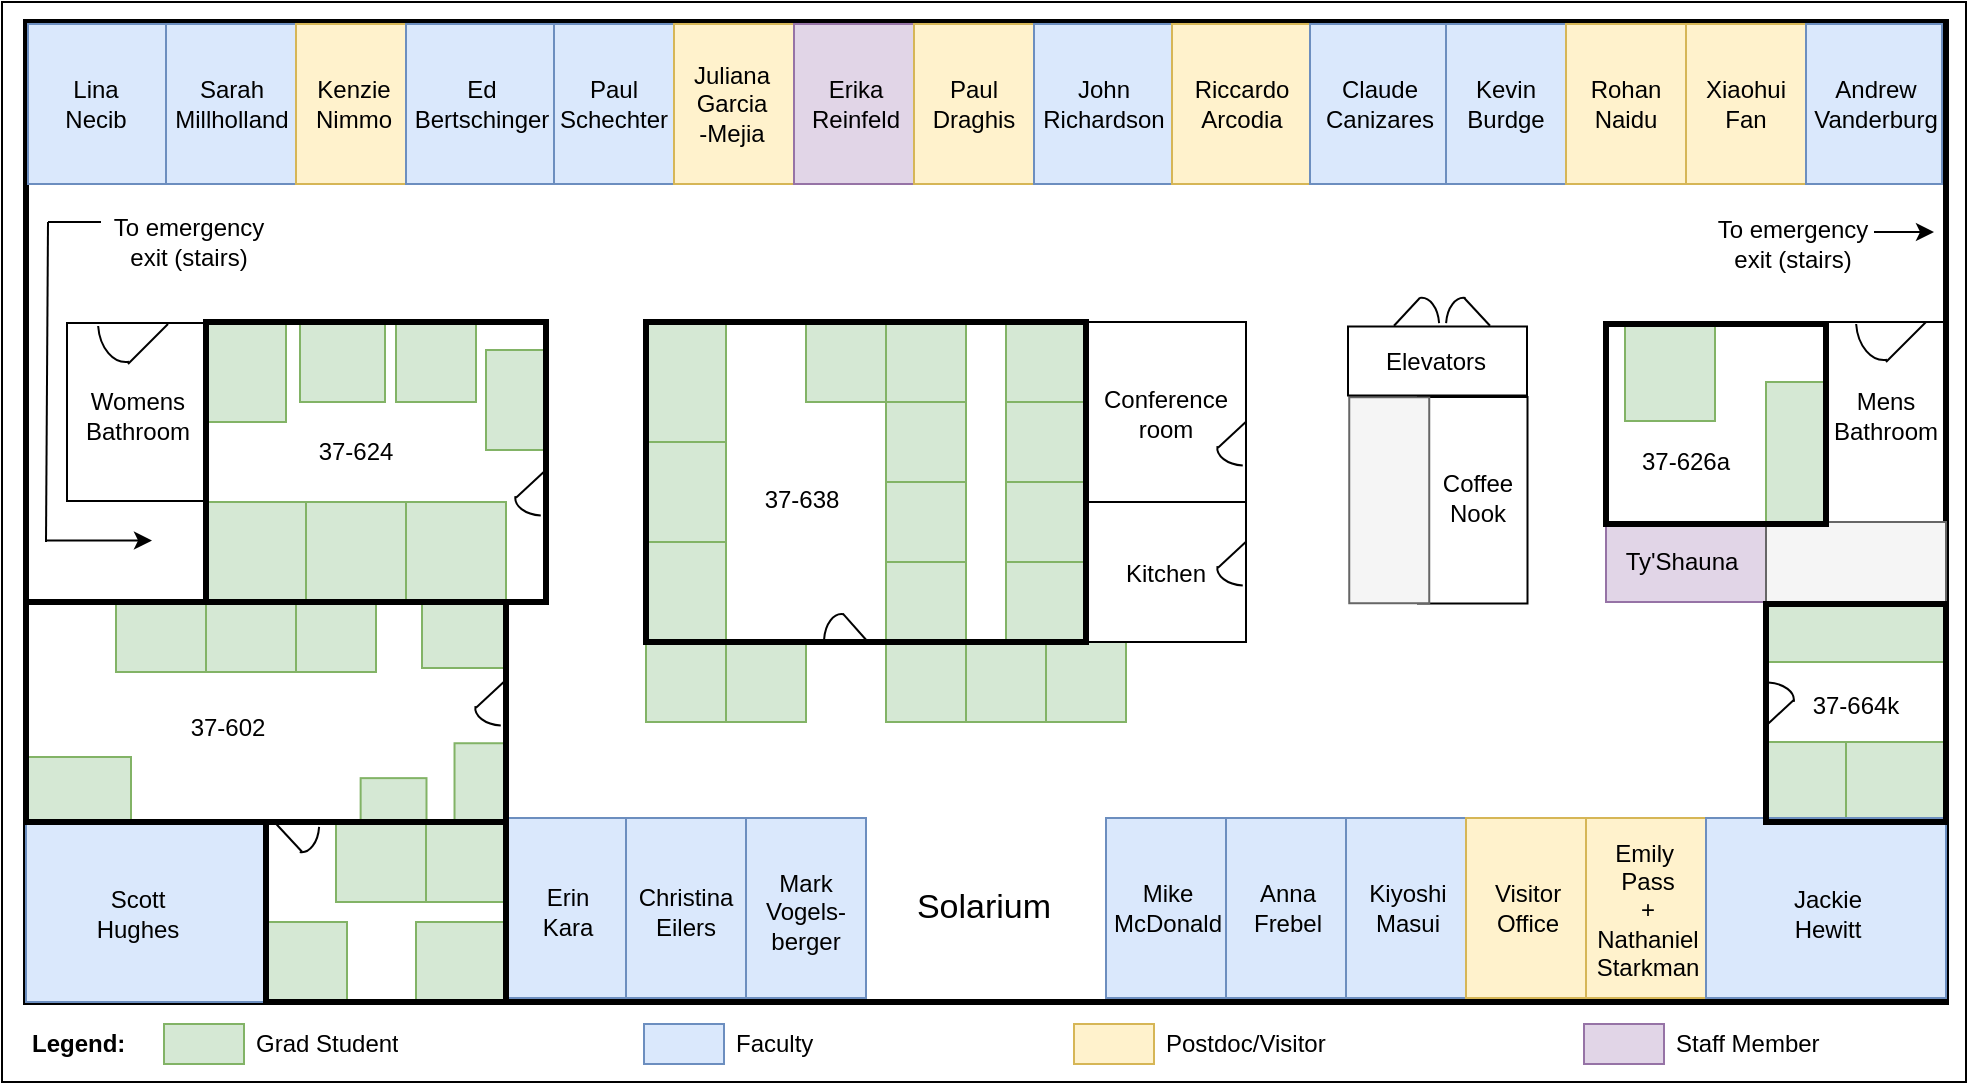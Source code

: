 <mxfile version="26.2.2">
  <diagram name="Page-1" id="SfPSA6i4i7ZImJzIwv-l">
    <mxGraphModel dx="1153" dy="630" grid="1" gridSize="10" guides="1" tooltips="1" connect="1" arrows="1" fold="1" page="1" pageScale="1" pageWidth="1100" pageHeight="850" math="0" shadow="0">
      <root>
        <mxCell id="0" />
        <mxCell id="1" parent="0" />
        <mxCell id="4Jh9RYMsEegQv2k9eJxr-1" value="" style="rounded=0;whiteSpace=wrap;html=1;" parent="1" vertex="1">
          <mxGeometry x="328" y="170" width="982" height="540" as="geometry" />
        </mxCell>
        <mxCell id="4Jh9RYMsEegQv2k9eJxr-2" value="" style="rounded=0;whiteSpace=wrap;html=1;fillColor=none;strokeWidth=3;" parent="1" vertex="1">
          <mxGeometry x="340" y="180" width="960" height="490" as="geometry" />
        </mxCell>
        <mxCell id="4Jh9RYMsEegQv2k9eJxr-7" value="" style="rounded=0;whiteSpace=wrap;html=1;fillColor=#dae8fc;strokeColor=#6c8ebf;" parent="1" vertex="1">
          <mxGeometry x="580" y="578" width="60" height="90" as="geometry" />
        </mxCell>
        <mxCell id="4Jh9RYMsEegQv2k9eJxr-10" value="" style="rounded=0;whiteSpace=wrap;html=1;fillColor=#d5e8d4;strokeColor=#82b366;" parent="1" vertex="1">
          <mxGeometry x="770" y="490" width="40" height="40" as="geometry" />
        </mxCell>
        <mxCell id="4Jh9RYMsEegQv2k9eJxr-11" value="" style="rounded=0;whiteSpace=wrap;html=1;fillColor=#d5e8d4;strokeColor=#82b366;" parent="1" vertex="1">
          <mxGeometry x="650" y="490" width="41" height="40" as="geometry" />
        </mxCell>
        <mxCell id="4Jh9RYMsEegQv2k9eJxr-13" value="" style="rounded=0;whiteSpace=wrap;html=1;fillColor=#d5e8d4;strokeColor=#82b366;" parent="1" vertex="1">
          <mxGeometry x="650" y="440" width="40" height="50" as="geometry" />
        </mxCell>
        <mxCell id="4Jh9RYMsEegQv2k9eJxr-14" value="" style="rounded=0;whiteSpace=wrap;html=1;fillColor=#d5e8d4;strokeColor=#82b366;" parent="1" vertex="1">
          <mxGeometry x="650" y="390" width="40" height="50" as="geometry" />
        </mxCell>
        <mxCell id="4Jh9RYMsEegQv2k9eJxr-15" value="" style="rounded=0;whiteSpace=wrap;html=1;fillColor=#d5e8d4;strokeColor=#82b366;" parent="1" vertex="1">
          <mxGeometry x="650" y="330" width="40" height="60" as="geometry" />
        </mxCell>
        <mxCell id="4Jh9RYMsEegQv2k9eJxr-16" value="" style="rounded=0;whiteSpace=wrap;html=1;fillColor=#d5e8d4;strokeColor=#82b366;" parent="1" vertex="1">
          <mxGeometry x="1210" y="470" width="90" height="30" as="geometry" />
        </mxCell>
        <mxCell id="4Jh9RYMsEegQv2k9eJxr-17" value="" style="rounded=0;whiteSpace=wrap;html=1;fillColor=#d5e8d4;strokeColor=#82b366;" parent="1" vertex="1">
          <mxGeometry x="1250" y="540" width="49" height="40" as="geometry" />
        </mxCell>
        <mxCell id="4Jh9RYMsEegQv2k9eJxr-18" value="" style="rounded=0;whiteSpace=wrap;html=1;fillColor=#d5e8d4;strokeColor=#82b366;" parent="1" vertex="1">
          <mxGeometry x="730" y="330" width="40" height="40" as="geometry" />
        </mxCell>
        <mxCell id="4Jh9RYMsEegQv2k9eJxr-19" value="" style="rounded=0;whiteSpace=wrap;html=1;fillColor=#d5e8d4;strokeColor=#82b366;" parent="1" vertex="1">
          <mxGeometry x="770" y="330" width="40" height="40" as="geometry" />
        </mxCell>
        <mxCell id="4Jh9RYMsEegQv2k9eJxr-20" value="" style="rounded=0;whiteSpace=wrap;html=1;fillColor=#d5e8d4;strokeColor=#82b366;" parent="1" vertex="1">
          <mxGeometry x="830" y="330" width="40" height="40" as="geometry" />
        </mxCell>
        <mxCell id="4Jh9RYMsEegQv2k9eJxr-21" value="" style="rounded=0;whiteSpace=wrap;html=1;fillColor=#d5e8d4;strokeColor=#82b366;" parent="1" vertex="1">
          <mxGeometry x="830" y="370" width="40" height="40" as="geometry" />
        </mxCell>
        <mxCell id="4Jh9RYMsEegQv2k9eJxr-22" value="" style="rounded=0;whiteSpace=wrap;html=1;fillColor=#d5e8d4;strokeColor=#82b366;" parent="1" vertex="1">
          <mxGeometry x="830" y="410" width="40" height="40" as="geometry" />
        </mxCell>
        <mxCell id="4Jh9RYMsEegQv2k9eJxr-23" value="" style="rounded=0;whiteSpace=wrap;html=1;fillColor=#d5e8d4;strokeColor=#82b366;" parent="1" vertex="1">
          <mxGeometry x="830" y="450" width="40" height="40" as="geometry" />
        </mxCell>
        <mxCell id="4Jh9RYMsEegQv2k9eJxr-24" value="" style="rounded=0;whiteSpace=wrap;html=1;fillColor=#d5e8d4;strokeColor=#82b366;" parent="1" vertex="1">
          <mxGeometry x="770" y="370" width="40" height="40" as="geometry" />
        </mxCell>
        <mxCell id="4Jh9RYMsEegQv2k9eJxr-25" value="" style="rounded=0;whiteSpace=wrap;html=1;fillColor=#d5e8d4;strokeColor=#82b366;" parent="1" vertex="1">
          <mxGeometry x="770" y="410" width="40" height="40" as="geometry" />
        </mxCell>
        <mxCell id="4Jh9RYMsEegQv2k9eJxr-26" value="" style="rounded=0;whiteSpace=wrap;html=1;fillColor=#d5e8d4;strokeColor=#82b366;" parent="1" vertex="1">
          <mxGeometry x="770" y="450" width="40" height="40" as="geometry" />
        </mxCell>
        <mxCell id="4Jh9RYMsEegQv2k9eJxr-27" value="" style="rounded=0;whiteSpace=wrap;html=1;fillColor=#dae8fc;strokeColor=#6c8ebf;strokeWidth=1;" parent="1" vertex="1">
          <mxGeometry x="340" y="580" width="120" height="90" as="geometry" />
        </mxCell>
        <mxCell id="4Jh9RYMsEegQv2k9eJxr-28" value="" style="rounded=0;whiteSpace=wrap;html=1;fillColor=#d5e8d4;strokeColor=#82b366;" parent="1" vertex="1">
          <mxGeometry x="430" y="420" width="50" height="50" as="geometry" />
        </mxCell>
        <mxCell id="4Jh9RYMsEegQv2k9eJxr-29" value="" style="rounded=0;whiteSpace=wrap;html=1;fillColor=#d5e8d4;strokeColor=#82b366;" parent="1" vertex="1">
          <mxGeometry x="480" y="420" width="50" height="50" as="geometry" />
        </mxCell>
        <mxCell id="4Jh9RYMsEegQv2k9eJxr-30" value="" style="rounded=0;whiteSpace=wrap;html=1;fillColor=#d5e8d4;strokeColor=#82b366;" parent="1" vertex="1">
          <mxGeometry x="530" y="420" width="50" height="50" as="geometry" />
        </mxCell>
        <mxCell id="4Jh9RYMsEegQv2k9eJxr-31" value="" style="rounded=0;whiteSpace=wrap;html=1;fillColor=#d5e8d4;strokeColor=#82b366;" parent="1" vertex="1">
          <mxGeometry x="690" y="490" width="40" height="40" as="geometry" />
        </mxCell>
        <mxCell id="4Jh9RYMsEegQv2k9eJxr-32" value="" style="rounded=0;whiteSpace=wrap;html=1;fillColor=#d5e8d4;strokeColor=#82b366;" parent="1" vertex="1">
          <mxGeometry x="810" y="490" width="40" height="40" as="geometry" />
        </mxCell>
        <mxCell id="4Jh9RYMsEegQv2k9eJxr-34" value="" style="rounded=0;whiteSpace=wrap;html=1;fillColor=#d5e8d4;strokeColor=#82b366;" parent="1" vertex="1">
          <mxGeometry x="850" y="490" width="40" height="40" as="geometry" />
        </mxCell>
        <mxCell id="4Jh9RYMsEegQv2k9eJxr-35" value="" style="rounded=0;whiteSpace=wrap;html=1;fillColor=#e1d5e7;strokeColor=#9673a6;" parent="1" vertex="1">
          <mxGeometry x="1130" y="430" width="170" height="40" as="geometry" />
        </mxCell>
        <mxCell id="4Jh9RYMsEegQv2k9eJxr-36" value="" style="rounded=0;whiteSpace=wrap;html=1;fillColor=#d5e8d4;strokeColor=#82b366;" parent="1" vertex="1">
          <mxGeometry x="570" y="344" width="30" height="50" as="geometry" />
        </mxCell>
        <mxCell id="4Jh9RYMsEegQv2k9eJxr-37" value="" style="rounded=0;whiteSpace=wrap;html=1;fillColor=#d5e8d4;strokeColor=#82b366;" parent="1" vertex="1">
          <mxGeometry x="525" y="330" width="40" height="40" as="geometry" />
        </mxCell>
        <mxCell id="4Jh9RYMsEegQv2k9eJxr-38" value="" style="rounded=0;whiteSpace=wrap;html=1;rotation=90;fillColor=#d5e8d4;strokeColor=#82b366;" parent="1" vertex="1">
          <mxGeometry x="478.25" y="328.75" width="40" height="42.5" as="geometry" />
        </mxCell>
        <mxCell id="4Jh9RYMsEegQv2k9eJxr-39" value="" style="rounded=0;whiteSpace=wrap;html=1;rotation=0;fillColor=#d5e8d4;strokeColor=#82b366;" parent="1" vertex="1">
          <mxGeometry x="431" y="330" width="39" height="50" as="geometry" />
        </mxCell>
        <mxCell id="4Jh9RYMsEegQv2k9eJxr-40" value="" style="rounded=0;whiteSpace=wrap;html=1;rotation=90;fillColor=#d5e8d4;strokeColor=#82b366;" parent="1" vertex="1">
          <mxGeometry x="537.5" y="577.5" width="40" height="45" as="geometry" />
        </mxCell>
        <mxCell id="4Jh9RYMsEegQv2k9eJxr-41" value="" style="rounded=0;whiteSpace=wrap;html=1;fillColor=#d5e8d4;rotation=90;strokeColor=#82b366;" parent="1" vertex="1">
          <mxGeometry x="497.5" y="577.5" width="40" height="45" as="geometry" />
        </mxCell>
        <mxCell id="4Jh9RYMsEegQv2k9eJxr-43" value="" style="rounded=0;whiteSpace=wrap;html=1;rotation=90;fillColor=#d5e8d4;strokeColor=#82b366;" parent="1" vertex="1">
          <mxGeometry x="537.5" y="627.5" width="40" height="45" as="geometry" />
        </mxCell>
        <mxCell id="4Jh9RYMsEegQv2k9eJxr-44" value="" style="rounded=0;whiteSpace=wrap;html=1;rotation=90;fillColor=#d5e8d4;strokeColor=#82b366;" parent="1" vertex="1">
          <mxGeometry x="512.82" y="552.57" width="21.93" height="32.93" as="geometry" />
        </mxCell>
        <mxCell id="4Jh9RYMsEegQv2k9eJxr-45" value="" style="rounded=0;whiteSpace=wrap;html=1;rotation=90;fillColor=#d5e8d4;strokeColor=#82b366;" parent="1" vertex="1">
          <mxGeometry x="542.75" y="465.75" width="32.5" height="42" as="geometry" />
        </mxCell>
        <mxCell id="4Jh9RYMsEegQv2k9eJxr-46" value="" style="rounded=0;whiteSpace=wrap;html=1;rotation=-180;fillColor=#d5e8d4;strokeColor=#82b366;" parent="1" vertex="1">
          <mxGeometry x="475" y="470" width="40" height="35" as="geometry" />
        </mxCell>
        <mxCell id="4Jh9RYMsEegQv2k9eJxr-47" value="" style="rounded=0;whiteSpace=wrap;html=1;fillColor=#d5e8d4;rotation=90;strokeColor=#82b366;" parent="1" vertex="1">
          <mxGeometry x="350" y="537.5" width="32.5" height="52.5" as="geometry" />
        </mxCell>
        <mxCell id="4Jh9RYMsEegQv2k9eJxr-49" value="" style="rounded=0;whiteSpace=wrap;html=1;rotation=-180;fillColor=#d5e8d4;strokeColor=#82b366;" parent="1" vertex="1">
          <mxGeometry x="430" y="470" width="45" height="35" as="geometry" />
        </mxCell>
        <mxCell id="4Jh9RYMsEegQv2k9eJxr-50" value="" style="rounded=0;whiteSpace=wrap;html=1;fillColor=#d5e8d4;strokeColor=#82b366;" parent="1" vertex="1">
          <mxGeometry x="1210" y="360" width="30" height="70" as="geometry" />
        </mxCell>
        <mxCell id="4Jh9RYMsEegQv2k9eJxr-51" value="" style="rounded=0;whiteSpace=wrap;html=1;rotation=90;fillColor=#d5e8d4;strokeColor=#82b366;" parent="1" vertex="1">
          <mxGeometry x="1137.5" y="332.5" width="49" height="45" as="geometry" />
        </mxCell>
        <mxCell id="4Jh9RYMsEegQv2k9eJxr-52" value="37-624" style="text;html=1;strokeColor=none;fillColor=none;align=center;verticalAlign=middle;whiteSpace=wrap;rounded=0;" parent="1" vertex="1">
          <mxGeometry x="475" y="380" width="60" height="30" as="geometry" />
        </mxCell>
        <mxCell id="4Jh9RYMsEegQv2k9eJxr-53" value="37-638" style="text;html=1;strokeColor=none;fillColor=none;align=center;verticalAlign=middle;whiteSpace=wrap;rounded=0;" parent="1" vertex="1">
          <mxGeometry x="698" y="404.13" width="60" height="30" as="geometry" />
        </mxCell>
        <mxCell id="4Jh9RYMsEegQv2k9eJxr-54" value="&lt;font style=&quot;font-size: 17px;&quot;&gt;Solarium&lt;/font&gt;" style="text;html=1;strokeColor=none;fillColor=none;align=center;verticalAlign=middle;whiteSpace=wrap;rounded=0;" parent="1" vertex="1">
          <mxGeometry x="789" y="608" width="60" height="30" as="geometry" />
        </mxCell>
        <mxCell id="4Jh9RYMsEegQv2k9eJxr-55" value="37-602" style="text;html=1;strokeColor=none;fillColor=none;align=center;verticalAlign=middle;whiteSpace=wrap;rounded=0;" parent="1" vertex="1">
          <mxGeometry x="411" y="517.69" width="60" height="30" as="geometry" />
        </mxCell>
        <mxCell id="4Jh9RYMsEegQv2k9eJxr-63" value="37-664k" style="text;html=1;strokeColor=none;fillColor=none;align=center;verticalAlign=middle;whiteSpace=wrap;rounded=0;" parent="1" vertex="1">
          <mxGeometry x="1225" y="507.0" width="60" height="30" as="geometry" />
        </mxCell>
        <mxCell id="4Jh9RYMsEegQv2k9eJxr-64" value="37-626a" style="text;html=1;strokeColor=none;fillColor=none;align=center;verticalAlign=middle;whiteSpace=wrap;rounded=0;" parent="1" vertex="1">
          <mxGeometry x="1140" y="385" width="60" height="30" as="geometry" />
        </mxCell>
        <mxCell id="4Jh9RYMsEegQv2k9eJxr-98" value="&lt;h1&gt;&lt;span style=&quot;background-color: initial; font-size: 12px;&quot;&gt;Legend:&lt;/span&gt;&lt;/h1&gt;" style="text;html=1;spacing=5;spacingTop=-20;whiteSpace=wrap;overflow=hidden;rounded=0;" parent="1" vertex="1">
          <mxGeometry x="337.5" y="667" width="62.5" height="39" as="geometry" />
        </mxCell>
        <mxCell id="4Jh9RYMsEegQv2k9eJxr-117" value="" style="rounded=0;whiteSpace=wrap;html=1;fillColor=#d5e8d4;strokeColor=#82b366;" parent="1" vertex="1">
          <mxGeometry x="1210" y="540" width="40" height="40" as="geometry" />
        </mxCell>
        <mxCell id="4Jh9RYMsEegQv2k9eJxr-141" value="" style="rounded=0;whiteSpace=wrap;html=1;rotation=90;fillColor=#d5e8d4;strokeColor=#82b366;" parent="1" vertex="1">
          <mxGeometry x="547.19" y="547.69" width="39.39" height="25.25" as="geometry" />
        </mxCell>
        <mxCell id="4Jh9RYMsEegQv2k9eJxr-150" value="Ty&#39;Shauna" style="text;html=1;strokeColor=none;fillColor=none;align=center;verticalAlign=middle;whiteSpace=wrap;rounded=0;" parent="1" vertex="1">
          <mxGeometry x="1137.5" y="422.5" width="60" height="55" as="geometry" />
        </mxCell>
        <mxCell id="4Jh9RYMsEegQv2k9eJxr-151" value="" style="rounded=0;whiteSpace=wrap;html=1;rotation=90;" parent="1" vertex="1">
          <mxGeometry x="1219.62" y="350.88" width="100.25" height="58.5" as="geometry" />
        </mxCell>
        <mxCell id="4Jh9RYMsEegQv2k9eJxr-152" value="Mens&lt;div&gt;Bathroom&lt;/div&gt;" style="text;html=1;strokeColor=none;fillColor=none;align=center;verticalAlign=middle;whiteSpace=wrap;rounded=0;" parent="1" vertex="1">
          <mxGeometry x="1240" y="361.68" width="60" height="30" as="geometry" />
        </mxCell>
        <mxCell id="4Jh9RYMsEegQv2k9eJxr-153" value="" style="rounded=0;whiteSpace=wrap;html=1;rotation=90;" parent="1" vertex="1">
          <mxGeometry x="351" y="340" width="89" height="70" as="geometry" />
        </mxCell>
        <mxCell id="4Jh9RYMsEegQv2k9eJxr-154" value="Womens&lt;div&gt;Bathroom&lt;/div&gt;" style="text;html=1;strokeColor=none;fillColor=none;align=center;verticalAlign=middle;whiteSpace=wrap;rounded=0;" parent="1" vertex="1">
          <mxGeometry x="365.5" y="361.68" width="60" height="30" as="geometry" />
        </mxCell>
        <mxCell id="4Jh9RYMsEegQv2k9eJxr-155" value="" style="rounded=0;whiteSpace=wrap;html=1;rotation=90;" parent="1" vertex="1">
          <mxGeometry x="1011.75" y="391.75" width="103.25" height="54.75" as="geometry" />
        </mxCell>
        <mxCell id="oSpyv27FBxu9WC1x9Rb_-17" value="" style="rounded=0;whiteSpace=wrap;html=1;rotation=90;fillColor=#f5f5f5;fontColor=#333333;strokeColor=#666666;" vertex="1" parent="1">
          <mxGeometry x="970.12" y="399.12" width="103" height="40" as="geometry" />
        </mxCell>
        <mxCell id="4Jh9RYMsEegQv2k9eJxr-156" value="Coffee&lt;div&gt;Nook&lt;/div&gt;" style="text;html=1;strokeColor=none;fillColor=none;align=center;verticalAlign=middle;whiteSpace=wrap;rounded=0;" parent="1" vertex="1">
          <mxGeometry x="1035.88" y="403" width="60" height="30" as="geometry" />
        </mxCell>
        <mxCell id="4Jh9RYMsEegQv2k9eJxr-157" value="" style="rounded=0;whiteSpace=wrap;html=1;fillColor=#f5f5f5;fontColor=#333333;strokeColor=#666666;" parent="1" vertex="1">
          <mxGeometry x="1210" y="430" width="90" height="40" as="geometry" />
        </mxCell>
        <mxCell id="4Jh9RYMsEegQv2k9eJxr-161" value="" style="group" parent="1" vertex="1" connectable="0">
          <mxGeometry x="1255" y="309" width="35" height="41" as="geometry" />
        </mxCell>
        <mxCell id="4Jh9RYMsEegQv2k9eJxr-158" value="" style="endArrow=none;html=1;rounded=0;" parent="4Jh9RYMsEegQv2k9eJxr-161" edge="1">
          <mxGeometry width="50" height="50" relative="1" as="geometry">
            <mxPoint x="15" y="41" as="sourcePoint" />
            <mxPoint x="35" y="21" as="targetPoint" />
          </mxGeometry>
        </mxCell>
        <mxCell id="4Jh9RYMsEegQv2k9eJxr-160" value="" style="verticalLabelPosition=bottom;verticalAlign=top;html=1;shape=mxgraph.basic.arc;startAngle=0.483;endAngle=0.734;" parent="4Jh9RYMsEegQv2k9eJxr-161" vertex="1">
          <mxGeometry width="28" height="40" as="geometry" />
        </mxCell>
        <mxCell id="4Jh9RYMsEegQv2k9eJxr-162" value="" style="group" parent="1" vertex="1" connectable="0">
          <mxGeometry x="376" y="310" width="35" height="41" as="geometry" />
        </mxCell>
        <mxCell id="4Jh9RYMsEegQv2k9eJxr-163" value="" style="endArrow=none;html=1;rounded=0;" parent="4Jh9RYMsEegQv2k9eJxr-162" edge="1">
          <mxGeometry width="50" height="50" relative="1" as="geometry">
            <mxPoint x="15" y="41" as="sourcePoint" />
            <mxPoint x="35" y="21" as="targetPoint" />
          </mxGeometry>
        </mxCell>
        <mxCell id="4Jh9RYMsEegQv2k9eJxr-164" value="" style="verticalLabelPosition=bottom;verticalAlign=top;html=1;shape=mxgraph.basic.arc;startAngle=0.483;endAngle=0.734;" parent="4Jh9RYMsEegQv2k9eJxr-162" vertex="1">
          <mxGeometry width="28" height="40" as="geometry" />
        </mxCell>
        <mxCell id="4Jh9RYMsEegQv2k9eJxr-165" value="Erin&lt;div&gt;Kara&lt;/div&gt;" style="text;html=1;strokeColor=none;fillColor=none;align=center;verticalAlign=middle;whiteSpace=wrap;rounded=0;" parent="1" vertex="1">
          <mxGeometry x="576" y="597.5" width="70" height="55" as="geometry" />
        </mxCell>
        <mxCell id="4Jh9RYMsEegQv2k9eJxr-166" value="Scott Hughes" style="text;html=1;strokeColor=none;fillColor=none;align=center;verticalAlign=middle;whiteSpace=wrap;rounded=0;" parent="1" vertex="1">
          <mxGeometry x="360.5" y="598" width="70" height="55" as="geometry" />
        </mxCell>
        <mxCell id="4Jh9RYMsEegQv2k9eJxr-167" value="To emergency exit (stairs)" style="text;html=1;strokeColor=none;fillColor=none;align=center;verticalAlign=middle;whiteSpace=wrap;rounded=0;" parent="1" vertex="1">
          <mxGeometry x="380" y="262" width="83" height="55" as="geometry" />
        </mxCell>
        <mxCell id="4Jh9RYMsEegQv2k9eJxr-168" value="" style="endArrow=classic;html=1;rounded=0;" parent="1" edge="1">
          <mxGeometry width="50" height="50" relative="1" as="geometry">
            <mxPoint x="350.5" y="439.23" as="sourcePoint" />
            <mxPoint x="403" y="439.25" as="targetPoint" />
          </mxGeometry>
        </mxCell>
        <mxCell id="4Jh9RYMsEegQv2k9eJxr-169" value="" style="endArrow=none;html=1;rounded=0;" parent="1" edge="1">
          <mxGeometry width="50" height="50" relative="1" as="geometry">
            <mxPoint x="351" y="280" as="sourcePoint" />
            <mxPoint x="350" y="440" as="targetPoint" />
          </mxGeometry>
        </mxCell>
        <mxCell id="4Jh9RYMsEegQv2k9eJxr-170" value="" style="endArrow=none;html=1;rounded=0;" parent="1" edge="1">
          <mxGeometry width="50" height="50" relative="1" as="geometry">
            <mxPoint x="377.5" y="280" as="sourcePoint" />
            <mxPoint x="351" y="280" as="targetPoint" />
          </mxGeometry>
        </mxCell>
        <mxCell id="4Jh9RYMsEegQv2k9eJxr-171" value="To emergency exit (stairs)" style="text;html=1;strokeColor=none;fillColor=none;align=center;verticalAlign=middle;whiteSpace=wrap;rounded=0;" parent="1" vertex="1">
          <mxGeometry x="1181.5" y="263" width="83" height="55" as="geometry" />
        </mxCell>
        <mxCell id="4Jh9RYMsEegQv2k9eJxr-172" value="" style="endArrow=classic;html=1;rounded=0;" parent="1" edge="1">
          <mxGeometry width="50" height="50" relative="1" as="geometry">
            <mxPoint x="1264" y="285" as="sourcePoint" />
            <mxPoint x="1294" y="285" as="targetPoint" />
          </mxGeometry>
        </mxCell>
        <mxCell id="4Jh9RYMsEegQv2k9eJxr-173" value="" style="rounded=0;whiteSpace=wrap;html=1;rotation=90;" parent="1" vertex="1">
          <mxGeometry x="1028.5" y="304.75" width="34.5" height="89.5" as="geometry" />
        </mxCell>
        <mxCell id="4Jh9RYMsEegQv2k9eJxr-174" value="Elevators" style="text;html=1;strokeColor=none;fillColor=none;align=center;verticalAlign=middle;whiteSpace=wrap;rounded=0;" parent="1" vertex="1">
          <mxGeometry x="1015" y="335" width="60" height="30" as="geometry" />
        </mxCell>
        <mxCell id="oSpyv27FBxu9WC1x9Rb_-3" value="" style="rounded=0;whiteSpace=wrap;html=1;rotation=-180;fillColor=#d5e8d4;strokeColor=#82b366;" vertex="1" parent="1">
          <mxGeometry x="385" y="470" width="45" height="35" as="geometry" />
        </mxCell>
        <mxCell id="oSpyv27FBxu9WC1x9Rb_-4" value="" style="rounded=0;whiteSpace=wrap;html=1;fillColor=none;" vertex="1" parent="1">
          <mxGeometry x="870" y="420" width="80" height="70" as="geometry" />
        </mxCell>
        <mxCell id="4Jh9RYMsEegQv2k9eJxr-5" value="" style="rounded=0;whiteSpace=wrap;html=1;fillColor=none;strokeWidth=3;" parent="1" vertex="1">
          <mxGeometry x="430" y="330" width="170" height="140" as="geometry" />
        </mxCell>
        <mxCell id="4Jh9RYMsEegQv2k9eJxr-9" value="" style="rounded=0;whiteSpace=wrap;html=1;fillColor=none;strokeWidth=3;" parent="1" vertex="1">
          <mxGeometry x="650" y="330" width="220" height="160" as="geometry" />
        </mxCell>
        <mxCell id="4Jh9RYMsEegQv2k9eJxr-6" value="" style="rounded=0;whiteSpace=wrap;html=1;fillColor=none;strokeWidth=3;" parent="1" vertex="1">
          <mxGeometry x="340" y="470" width="240" height="110" as="geometry" />
        </mxCell>
        <mxCell id="oSpyv27FBxu9WC1x9Rb_-9" value="" style="rounded=0;whiteSpace=wrap;html=1;fillColor=#dae8fc;strokeColor=#6c8ebf;" vertex="1" parent="1">
          <mxGeometry x="640" y="578" width="60" height="90" as="geometry" />
        </mxCell>
        <mxCell id="oSpyv27FBxu9WC1x9Rb_-10" value="Christina&lt;div&gt;Eilers&lt;/div&gt;" style="text;html=1;strokeColor=none;fillColor=none;align=center;verticalAlign=middle;whiteSpace=wrap;rounded=0;" vertex="1" parent="1">
          <mxGeometry x="635" y="597.5" width="70" height="55" as="geometry" />
        </mxCell>
        <mxCell id="oSpyv27FBxu9WC1x9Rb_-11" value="" style="rounded=0;whiteSpace=wrap;html=1;fillColor=#dae8fc;strokeColor=#6c8ebf;" vertex="1" parent="1">
          <mxGeometry x="700" y="578" width="60" height="90" as="geometry" />
        </mxCell>
        <mxCell id="oSpyv27FBxu9WC1x9Rb_-12" value="Mark&lt;div&gt;Vogels-berger&lt;/div&gt;" style="text;html=1;strokeColor=none;fillColor=none;align=center;verticalAlign=middle;whiteSpace=wrap;rounded=0;" vertex="1" parent="1">
          <mxGeometry x="695" y="597.5" width="70" height="55" as="geometry" />
        </mxCell>
        <mxCell id="oSpyv27FBxu9WC1x9Rb_-13" value="" style="rounded=0;whiteSpace=wrap;html=1;fillColor=none;strokeWidth=3;" vertex="1" parent="1">
          <mxGeometry x="1130" y="331" width="110" height="100" as="geometry" />
        </mxCell>
        <mxCell id="oSpyv27FBxu9WC1x9Rb_-14" value="" style="rounded=0;whiteSpace=wrap;html=1;fillColor=none;" vertex="1" parent="1">
          <mxGeometry x="870" y="330" width="80" height="90" as="geometry" />
        </mxCell>
        <mxCell id="oSpyv27FBxu9WC1x9Rb_-15" value="Conference&lt;div&gt;room&lt;/div&gt;" style="text;html=1;strokeColor=none;fillColor=none;align=center;verticalAlign=middle;whiteSpace=wrap;rounded=0;" vertex="1" parent="1">
          <mxGeometry x="880" y="361" width="60" height="30" as="geometry" />
        </mxCell>
        <mxCell id="oSpyv27FBxu9WC1x9Rb_-16" value="Kitchen" style="text;html=1;strokeColor=none;fillColor=none;align=center;verticalAlign=middle;whiteSpace=wrap;rounded=0;" vertex="1" parent="1">
          <mxGeometry x="880" y="441" width="60" height="30" as="geometry" />
        </mxCell>
        <mxCell id="oSpyv27FBxu9WC1x9Rb_-18" value="" style="rounded=0;whiteSpace=wrap;html=1;fillColor=#dae8fc;strokeColor=#6c8ebf;" vertex="1" parent="1">
          <mxGeometry x="880" y="578" width="60" height="90" as="geometry" />
        </mxCell>
        <mxCell id="oSpyv27FBxu9WC1x9Rb_-19" value="Mike&lt;div&gt;McDonald&lt;/div&gt;" style="text;html=1;strokeColor=none;fillColor=none;align=center;verticalAlign=middle;whiteSpace=wrap;rounded=0;" vertex="1" parent="1">
          <mxGeometry x="876" y="595.5" width="70" height="55" as="geometry" />
        </mxCell>
        <mxCell id="oSpyv27FBxu9WC1x9Rb_-33" value="" style="rounded=0;whiteSpace=wrap;html=1;fillColor=#dae8fc;strokeColor=#6c8ebf;" vertex="1" parent="1">
          <mxGeometry x="940" y="578" width="60" height="90" as="geometry" />
        </mxCell>
        <mxCell id="oSpyv27FBxu9WC1x9Rb_-34" value="Anna&lt;div&gt;Frebel&lt;/div&gt;" style="text;html=1;strokeColor=none;fillColor=none;align=center;verticalAlign=middle;whiteSpace=wrap;rounded=0;" vertex="1" parent="1">
          <mxGeometry x="936" y="595.5" width="70" height="55" as="geometry" />
        </mxCell>
        <mxCell id="oSpyv27FBxu9WC1x9Rb_-35" value="" style="rounded=0;whiteSpace=wrap;html=1;fillColor=#dae8fc;strokeColor=#6c8ebf;" vertex="1" parent="1">
          <mxGeometry x="1000" y="578" width="60" height="90" as="geometry" />
        </mxCell>
        <mxCell id="oSpyv27FBxu9WC1x9Rb_-36" value="Kiyoshi&lt;div&gt;Masui&lt;/div&gt;" style="text;html=1;strokeColor=none;fillColor=none;align=center;verticalAlign=middle;whiteSpace=wrap;rounded=0;" vertex="1" parent="1">
          <mxGeometry x="996" y="595.5" width="70" height="55" as="geometry" />
        </mxCell>
        <mxCell id="oSpyv27FBxu9WC1x9Rb_-37" value="" style="rounded=0;whiteSpace=wrap;html=1;fillColor=#fff2cc;strokeColor=#d6b656;" vertex="1" parent="1">
          <mxGeometry x="1060" y="578" width="60" height="90" as="geometry" />
        </mxCell>
        <mxCell id="oSpyv27FBxu9WC1x9Rb_-38" value="Visitor&lt;div&gt;Office&lt;/div&gt;" style="text;html=1;strokeColor=none;fillColor=none;align=center;verticalAlign=middle;whiteSpace=wrap;rounded=0;" vertex="1" parent="1">
          <mxGeometry x="1056" y="595.5" width="70" height="55" as="geometry" />
        </mxCell>
        <mxCell id="oSpyv27FBxu9WC1x9Rb_-39" value="" style="rounded=0;whiteSpace=wrap;html=1;fillColor=#fff2cc;strokeColor=#d6b656;" vertex="1" parent="1">
          <mxGeometry x="1120" y="578" width="60" height="90" as="geometry" />
        </mxCell>
        <mxCell id="oSpyv27FBxu9WC1x9Rb_-41" value="" style="rounded=0;whiteSpace=wrap;html=1;fillColor=#dae8fc;strokeColor=#6c8ebf;" vertex="1" parent="1">
          <mxGeometry x="1180" y="578" width="120" height="90" as="geometry" />
        </mxCell>
        <mxCell id="oSpyv27FBxu9WC1x9Rb_-42" value="Jackie&lt;div&gt;Hewitt&lt;/div&gt;" style="text;html=1;strokeColor=none;fillColor=none;align=center;verticalAlign=middle;whiteSpace=wrap;rounded=0;" vertex="1" parent="1">
          <mxGeometry x="1206" y="598" width="70" height="55" as="geometry" />
        </mxCell>
        <mxCell id="4Jh9RYMsEegQv2k9eJxr-12" value="" style="rounded=0;whiteSpace=wrap;html=1;fillColor=none;strokeWidth=3;" parent="1" vertex="1">
          <mxGeometry x="1210" y="471" width="90" height="109" as="geometry" />
        </mxCell>
        <mxCell id="oSpyv27FBxu9WC1x9Rb_-21" value="Emily&amp;nbsp;&lt;div&gt;Pass&lt;div&gt;+&lt;br&gt;&lt;div&gt;Nathaniel Starkman&lt;/div&gt;&lt;/div&gt;&lt;/div&gt;" style="text;html=1;strokeColor=none;fillColor=none;align=center;verticalAlign=middle;whiteSpace=wrap;rounded=0;" vertex="1" parent="1">
          <mxGeometry x="1116" y="596" width="70" height="55" as="geometry" />
        </mxCell>
        <mxCell id="oSpyv27FBxu9WC1x9Rb_-43" value="" style="rounded=0;whiteSpace=wrap;html=1;fillColor=#dae8fc;strokeColor=#6c8ebf;" vertex="1" parent="1">
          <mxGeometry x="341" y="181" width="69" height="80" as="geometry" />
        </mxCell>
        <mxCell id="oSpyv27FBxu9WC1x9Rb_-44" value="Lina&lt;div&gt;Necib&lt;/div&gt;" style="text;html=1;strokeColor=none;fillColor=none;align=center;verticalAlign=middle;whiteSpace=wrap;rounded=0;" vertex="1" parent="1">
          <mxGeometry x="340" y="193.5" width="70" height="55" as="geometry" />
        </mxCell>
        <mxCell id="oSpyv27FBxu9WC1x9Rb_-45" value="" style="rounded=0;whiteSpace=wrap;html=1;fillColor=#dae8fc;strokeColor=#6c8ebf;" vertex="1" parent="1">
          <mxGeometry x="410" y="181" width="65" height="80" as="geometry" />
        </mxCell>
        <mxCell id="oSpyv27FBxu9WC1x9Rb_-46" value="" style="rounded=0;whiteSpace=wrap;html=1;fillColor=#fff2cc;strokeColor=#d6b656;" vertex="1" parent="1">
          <mxGeometry x="475" y="181" width="55" height="80" as="geometry" />
        </mxCell>
        <mxCell id="oSpyv27FBxu9WC1x9Rb_-47" value="" style="rounded=0;whiteSpace=wrap;html=1;fillColor=#dae8fc;strokeColor=#6c8ebf;" vertex="1" parent="1">
          <mxGeometry x="530" y="181" width="74" height="80" as="geometry" />
        </mxCell>
        <mxCell id="oSpyv27FBxu9WC1x9Rb_-48" value="" style="rounded=0;whiteSpace=wrap;html=1;fillColor=#dae8fc;strokeColor=#6c8ebf;" vertex="1" parent="1">
          <mxGeometry x="604" y="181" width="60" height="80" as="geometry" />
        </mxCell>
        <mxCell id="oSpyv27FBxu9WC1x9Rb_-49" value="" style="rounded=0;whiteSpace=wrap;html=1;fillColor=#fff2cc;strokeColor=#d6b656;" vertex="1" parent="1">
          <mxGeometry x="664" y="181" width="60" height="80" as="geometry" />
        </mxCell>
        <mxCell id="oSpyv27FBxu9WC1x9Rb_-50" value="" style="rounded=0;whiteSpace=wrap;html=1;fillColor=#e1d5e7;strokeColor=#9673a6;" vertex="1" parent="1">
          <mxGeometry x="724" y="181" width="60" height="80" as="geometry" />
        </mxCell>
        <mxCell id="oSpyv27FBxu9WC1x9Rb_-51" value="" style="rounded=0;whiteSpace=wrap;html=1;fillColor=#fff2cc;strokeColor=#d6b656;" vertex="1" parent="1">
          <mxGeometry x="784" y="181" width="60" height="80" as="geometry" />
        </mxCell>
        <mxCell id="oSpyv27FBxu9WC1x9Rb_-52" value="" style="rounded=0;whiteSpace=wrap;html=1;fillColor=#dae8fc;strokeColor=#6c8ebf;" vertex="1" parent="1">
          <mxGeometry x="844" y="181" width="69" height="80" as="geometry" />
        </mxCell>
        <mxCell id="oSpyv27FBxu9WC1x9Rb_-53" value="" style="rounded=0;whiteSpace=wrap;html=1;fillColor=#fff2cc;strokeColor=#d6b656;" vertex="1" parent="1">
          <mxGeometry x="913" y="181" width="69" height="80" as="geometry" />
        </mxCell>
        <mxCell id="oSpyv27FBxu9WC1x9Rb_-54" value="" style="rounded=0;whiteSpace=wrap;html=1;fillColor=#dae8fc;strokeColor=#6c8ebf;" vertex="1" parent="1">
          <mxGeometry x="982" y="181" width="68" height="80" as="geometry" />
        </mxCell>
        <mxCell id="oSpyv27FBxu9WC1x9Rb_-55" value="" style="rounded=0;whiteSpace=wrap;html=1;fillColor=#dae8fc;strokeColor=#6c8ebf;" vertex="1" parent="1">
          <mxGeometry x="1050" y="181" width="61" height="80" as="geometry" />
        </mxCell>
        <mxCell id="oSpyv27FBxu9WC1x9Rb_-56" value="" style="rounded=0;whiteSpace=wrap;html=1;fillColor=#fff2cc;strokeColor=#d6b656;" vertex="1" parent="1">
          <mxGeometry x="1110" y="181" width="60" height="80" as="geometry" />
        </mxCell>
        <mxCell id="oSpyv27FBxu9WC1x9Rb_-57" value="" style="rounded=0;whiteSpace=wrap;html=1;fillColor=#fff2cc;strokeColor=#d6b656;" vertex="1" parent="1">
          <mxGeometry x="1170" y="181" width="61" height="80" as="geometry" />
        </mxCell>
        <mxCell id="oSpyv27FBxu9WC1x9Rb_-58" value="" style="rounded=0;whiteSpace=wrap;html=1;fillColor=#dae8fc;strokeColor=#6c8ebf;" vertex="1" parent="1">
          <mxGeometry x="1230" y="181" width="68" height="80" as="geometry" />
        </mxCell>
        <mxCell id="oSpyv27FBxu9WC1x9Rb_-60" value="Sarah&lt;div&gt;Millholland&lt;/div&gt;" style="text;html=1;strokeColor=none;fillColor=none;align=center;verticalAlign=middle;whiteSpace=wrap;rounded=0;" vertex="1" parent="1">
          <mxGeometry x="408" y="193.5" width="70" height="55" as="geometry" />
        </mxCell>
        <mxCell id="oSpyv27FBxu9WC1x9Rb_-61" value="Kenzie&lt;div&gt;Nimmo&lt;/div&gt;" style="text;html=1;strokeColor=none;fillColor=none;align=center;verticalAlign=middle;whiteSpace=wrap;rounded=0;" vertex="1" parent="1">
          <mxGeometry x="469" y="193.5" width="70" height="55" as="geometry" />
        </mxCell>
        <mxCell id="oSpyv27FBxu9WC1x9Rb_-62" value="Ed&lt;div&gt;Bertschinger&lt;/div&gt;" style="text;html=1;strokeColor=none;fillColor=none;align=center;verticalAlign=middle;whiteSpace=wrap;rounded=0;" vertex="1" parent="1">
          <mxGeometry x="533" y="193.5" width="70" height="55" as="geometry" />
        </mxCell>
        <mxCell id="oSpyv27FBxu9WC1x9Rb_-63" value="Paul&lt;div&gt;Schechter&lt;/div&gt;" style="text;html=1;strokeColor=none;fillColor=none;align=center;verticalAlign=middle;whiteSpace=wrap;rounded=0;" vertex="1" parent="1">
          <mxGeometry x="599" y="193.5" width="70" height="55" as="geometry" />
        </mxCell>
        <mxCell id="oSpyv27FBxu9WC1x9Rb_-64" value="Juliana&lt;div&gt;Garcia&lt;/div&gt;&lt;div&gt;-Mejia&lt;/div&gt;" style="text;html=1;strokeColor=none;fillColor=none;align=center;verticalAlign=middle;whiteSpace=wrap;rounded=0;" vertex="1" parent="1">
          <mxGeometry x="658" y="193.5" width="70" height="55" as="geometry" />
        </mxCell>
        <mxCell id="oSpyv27FBxu9WC1x9Rb_-65" value="Erika&lt;div&gt;Reinfeld&lt;/div&gt;" style="text;html=1;strokeColor=none;fillColor=none;align=center;verticalAlign=middle;whiteSpace=wrap;rounded=0;" vertex="1" parent="1">
          <mxGeometry x="720" y="193.5" width="70" height="55" as="geometry" />
        </mxCell>
        <mxCell id="oSpyv27FBxu9WC1x9Rb_-66" value="Paul&lt;div&gt;Draghis&lt;/div&gt;" style="text;html=1;strokeColor=none;fillColor=none;align=center;verticalAlign=middle;whiteSpace=wrap;rounded=0;" vertex="1" parent="1">
          <mxGeometry x="779" y="193.5" width="70" height="55" as="geometry" />
        </mxCell>
        <mxCell id="oSpyv27FBxu9WC1x9Rb_-67" value="John&lt;div&gt;Richardson&lt;/div&gt;" style="text;html=1;strokeColor=none;fillColor=none;align=center;verticalAlign=middle;whiteSpace=wrap;rounded=0;" vertex="1" parent="1">
          <mxGeometry x="844" y="193.5" width="70" height="55" as="geometry" />
        </mxCell>
        <mxCell id="oSpyv27FBxu9WC1x9Rb_-68" value="Riccardo&lt;div&gt;Arcodia&lt;/div&gt;" style="text;html=1;strokeColor=none;fillColor=none;align=center;verticalAlign=middle;whiteSpace=wrap;rounded=0;" vertex="1" parent="1">
          <mxGeometry x="913" y="193.5" width="70" height="55" as="geometry" />
        </mxCell>
        <mxCell id="oSpyv27FBxu9WC1x9Rb_-69" value="Claude&lt;div&gt;Canizares&lt;/div&gt;" style="text;html=1;strokeColor=none;fillColor=none;align=center;verticalAlign=middle;whiteSpace=wrap;rounded=0;" vertex="1" parent="1">
          <mxGeometry x="982" y="193.5" width="70" height="55" as="geometry" />
        </mxCell>
        <mxCell id="oSpyv27FBxu9WC1x9Rb_-70" value="Kevin&lt;div&gt;Burdge&lt;/div&gt;" style="text;html=1;strokeColor=none;fillColor=none;align=center;verticalAlign=middle;whiteSpace=wrap;rounded=0;" vertex="1" parent="1">
          <mxGeometry x="1045" y="193.5" width="70" height="55" as="geometry" />
        </mxCell>
        <mxCell id="oSpyv27FBxu9WC1x9Rb_-71" value="Rohan&lt;div&gt;Naidu&lt;/div&gt;" style="text;html=1;strokeColor=none;fillColor=none;align=center;verticalAlign=middle;whiteSpace=wrap;rounded=0;" vertex="1" parent="1">
          <mxGeometry x="1105" y="193.5" width="70" height="55" as="geometry" />
        </mxCell>
        <mxCell id="oSpyv27FBxu9WC1x9Rb_-72" value="Xiaohui&lt;div&gt;Fan&lt;/div&gt;" style="text;html=1;strokeColor=none;fillColor=none;align=center;verticalAlign=middle;whiteSpace=wrap;rounded=0;" vertex="1" parent="1">
          <mxGeometry x="1165" y="193.5" width="70" height="55" as="geometry" />
        </mxCell>
        <mxCell id="oSpyv27FBxu9WC1x9Rb_-73" value="Andrew Vanderburg" style="text;html=1;strokeColor=none;fillColor=none;align=center;verticalAlign=middle;whiteSpace=wrap;rounded=0;" vertex="1" parent="1">
          <mxGeometry x="1230" y="193.5" width="70" height="55" as="geometry" />
        </mxCell>
        <mxCell id="oSpyv27FBxu9WC1x9Rb_-78" value="" style="group" vertex="1" connectable="0" parent="1">
          <mxGeometry x="739" y="475.854" width="22" height="28.439" as="geometry" />
        </mxCell>
        <mxCell id="oSpyv27FBxu9WC1x9Rb_-76" value="" style="endArrow=none;html=1;rounded=0;" edge="1" parent="oSpyv27FBxu9WC1x9Rb_-78">
          <mxGeometry width="50" height="50" relative="1" as="geometry">
            <mxPoint x="9.429" as="sourcePoint" />
            <mxPoint x="22" y="14.146" as="targetPoint" />
          </mxGeometry>
        </mxCell>
        <mxCell id="oSpyv27FBxu9WC1x9Rb_-77" value="" style="verticalLabelPosition=bottom;verticalAlign=top;html=1;shape=mxgraph.basic.arc;startAngle=0.483;endAngle=0.734;flipV=1;" vertex="1" parent="oSpyv27FBxu9WC1x9Rb_-78">
          <mxGeometry y="0.146" width="17.6" height="28.293" as="geometry" />
        </mxCell>
        <mxCell id="oSpyv27FBxu9WC1x9Rb_-79" value="" style="group;rotation=-90;" vertex="1" connectable="0" parent="1">
          <mxGeometry x="588" y="401.854" width="22" height="28.439" as="geometry" />
        </mxCell>
        <mxCell id="oSpyv27FBxu9WC1x9Rb_-80" value="" style="endArrow=none;html=1;rounded=0;" edge="1" parent="oSpyv27FBxu9WC1x9Rb_-79">
          <mxGeometry width="50" height="50" relative="1" as="geometry">
            <mxPoint x="-3" y="16" as="sourcePoint" />
            <mxPoint x="11" y="3" as="targetPoint" />
          </mxGeometry>
        </mxCell>
        <mxCell id="oSpyv27FBxu9WC1x9Rb_-81" value="" style="verticalLabelPosition=bottom;verticalAlign=top;html=1;shape=mxgraph.basic.arc;startAngle=0.483;endAngle=0.734;flipV=1;rotation=-90;" vertex="1" parent="oSpyv27FBxu9WC1x9Rb_-79">
          <mxGeometry x="2" y="2" width="17.6" height="28.293" as="geometry" />
        </mxCell>
        <mxCell id="oSpyv27FBxu9WC1x9Rb_-82" value="" style="group;rotation=-90;" vertex="1" connectable="0" parent="1">
          <mxGeometry x="568" y="506.854" width="22" height="28.439" as="geometry" />
        </mxCell>
        <mxCell id="oSpyv27FBxu9WC1x9Rb_-83" value="" style="endArrow=none;html=1;rounded=0;" edge="1" parent="oSpyv27FBxu9WC1x9Rb_-82">
          <mxGeometry width="50" height="50" relative="1" as="geometry">
            <mxPoint x="-3" y="16" as="sourcePoint" />
            <mxPoint x="11" y="3" as="targetPoint" />
          </mxGeometry>
        </mxCell>
        <mxCell id="oSpyv27FBxu9WC1x9Rb_-84" value="" style="verticalLabelPosition=bottom;verticalAlign=top;html=1;shape=mxgraph.basic.arc;startAngle=0.483;endAngle=0.734;flipV=1;rotation=-90;" vertex="1" parent="oSpyv27FBxu9WC1x9Rb_-82">
          <mxGeometry x="2" y="2" width="17.6" height="28.293" as="geometry" />
        </mxCell>
        <mxCell id="oSpyv27FBxu9WC1x9Rb_-85" value="" style="group;rotation=-90;" vertex="1" connectable="0" parent="1">
          <mxGeometry x="939" y="436.854" width="22" height="28.439" as="geometry" />
        </mxCell>
        <mxCell id="oSpyv27FBxu9WC1x9Rb_-86" value="" style="endArrow=none;html=1;rounded=0;" edge="1" parent="oSpyv27FBxu9WC1x9Rb_-85">
          <mxGeometry width="50" height="50" relative="1" as="geometry">
            <mxPoint x="-3" y="16" as="sourcePoint" />
            <mxPoint x="11" y="3" as="targetPoint" />
          </mxGeometry>
        </mxCell>
        <mxCell id="oSpyv27FBxu9WC1x9Rb_-87" value="" style="verticalLabelPosition=bottom;verticalAlign=top;html=1;shape=mxgraph.basic.arc;startAngle=0.483;endAngle=0.734;flipV=1;rotation=-90;" vertex="1" parent="oSpyv27FBxu9WC1x9Rb_-85">
          <mxGeometry x="2" y="2" width="17.6" height="28.293" as="geometry" />
        </mxCell>
        <mxCell id="oSpyv27FBxu9WC1x9Rb_-88" value="" style="group;rotation=-90;" vertex="1" connectable="0" parent="1">
          <mxGeometry x="939" y="376.854" width="22" height="28.439" as="geometry" />
        </mxCell>
        <mxCell id="oSpyv27FBxu9WC1x9Rb_-89" value="" style="endArrow=none;html=1;rounded=0;" edge="1" parent="oSpyv27FBxu9WC1x9Rb_-88">
          <mxGeometry width="50" height="50" relative="1" as="geometry">
            <mxPoint x="-3" y="16" as="sourcePoint" />
            <mxPoint x="11" y="3" as="targetPoint" />
          </mxGeometry>
        </mxCell>
        <mxCell id="oSpyv27FBxu9WC1x9Rb_-90" value="" style="verticalLabelPosition=bottom;verticalAlign=top;html=1;shape=mxgraph.basic.arc;startAngle=0.483;endAngle=0.734;flipV=1;rotation=-90;" vertex="1" parent="oSpyv27FBxu9WC1x9Rb_-88">
          <mxGeometry x="2" y="2" width="17.6" height="28.293" as="geometry" />
        </mxCell>
        <mxCell id="oSpyv27FBxu9WC1x9Rb_-91" value="" style="group;rotation=90;" vertex="1" connectable="0" parent="1">
          <mxGeometry x="1199" y="506.854" width="22" height="28.439" as="geometry" />
        </mxCell>
        <mxCell id="oSpyv27FBxu9WC1x9Rb_-92" value="" style="endArrow=none;html=1;rounded=0;" edge="1" parent="oSpyv27FBxu9WC1x9Rb_-91">
          <mxGeometry width="50" height="50" relative="1" as="geometry">
            <mxPoint x="25" y="12" as="sourcePoint" />
            <mxPoint x="11" y="25" as="targetPoint" />
          </mxGeometry>
        </mxCell>
        <mxCell id="oSpyv27FBxu9WC1x9Rb_-93" value="" style="verticalLabelPosition=bottom;verticalAlign=top;html=1;shape=mxgraph.basic.arc;startAngle=0.483;endAngle=0.734;flipV=1;rotation=90;" vertex="1" parent="oSpyv27FBxu9WC1x9Rb_-91">
          <mxGeometry x="2" y="-2" width="17.6" height="28.293" as="geometry" />
        </mxCell>
        <mxCell id="oSpyv27FBxu9WC1x9Rb_-94" value="" style="rounded=0;whiteSpace=wrap;html=1;fillColor=#d5e8d4;strokeColor=#82b366;" vertex="1" parent="1">
          <mxGeometry x="409" y="681" width="40" height="20" as="geometry" />
        </mxCell>
        <mxCell id="oSpyv27FBxu9WC1x9Rb_-95" value="&lt;h1&gt;&lt;span style=&quot;background-color: initial; font-size: 12px; font-weight: normal;&quot;&gt;Grad Student&lt;/span&gt;&lt;/h1&gt;" style="text;html=1;spacing=5;spacingTop=-20;whiteSpace=wrap;overflow=hidden;rounded=0;" vertex="1" parent="1">
          <mxGeometry x="449.5" y="667" width="122.5" height="39" as="geometry" />
        </mxCell>
        <mxCell id="4Jh9RYMsEegQv2k9eJxr-42" value="" style="rounded=0;whiteSpace=wrap;html=1;rotation=90;fillColor=#d5e8d4;strokeColor=#82b366;" parent="1" vertex="1">
          <mxGeometry x="460" y="630" width="40.5" height="40.5" as="geometry" />
        </mxCell>
        <mxCell id="oSpyv27FBxu9WC1x9Rb_-6" value="" style="rounded=0;whiteSpace=wrap;html=1;strokeWidth=3;fillColor=none;" vertex="1" parent="1">
          <mxGeometry x="460" y="580" width="120" height="90" as="geometry" />
        </mxCell>
        <mxCell id="oSpyv27FBxu9WC1x9Rb_-97" value="" style="group;rotation=-180;" vertex="1" connectable="0" parent="1">
          <mxGeometry x="465" y="566.854" width="22" height="28.439" as="geometry" />
        </mxCell>
        <mxCell id="oSpyv27FBxu9WC1x9Rb_-98" value="" style="endArrow=none;html=1;rounded=0;" edge="1" parent="oSpyv27FBxu9WC1x9Rb_-97">
          <mxGeometry width="50" height="50" relative="1" as="geometry">
            <mxPoint x="13" y="28" as="sourcePoint" />
            <mxPoint y="14" as="targetPoint" />
          </mxGeometry>
        </mxCell>
        <mxCell id="oSpyv27FBxu9WC1x9Rb_-99" value="" style="verticalLabelPosition=bottom;verticalAlign=top;html=1;shape=mxgraph.basic.arc;startAngle=0.483;endAngle=0.734;flipV=1;rotation=-180;" vertex="1" parent="oSpyv27FBxu9WC1x9Rb_-97">
          <mxGeometry x="4" width="17.6" height="28.293" as="geometry" />
        </mxCell>
        <mxCell id="oSpyv27FBxu9WC1x9Rb_-100" value="" style="rounded=0;whiteSpace=wrap;html=1;fillColor=#dae8fc;strokeColor=#6c8ebf;" vertex="1" parent="1">
          <mxGeometry x="649" y="681" width="40" height="20" as="geometry" />
        </mxCell>
        <mxCell id="oSpyv27FBxu9WC1x9Rb_-101" value="&lt;h1&gt;&lt;span style=&quot;background-color: initial; font-size: 12px; font-weight: normal;&quot;&gt;Faculty&lt;/span&gt;&lt;/h1&gt;" style="text;html=1;spacing=5;spacingTop=-20;whiteSpace=wrap;overflow=hidden;rounded=0;" vertex="1" parent="1">
          <mxGeometry x="689.5" y="667" width="122.5" height="39" as="geometry" />
        </mxCell>
        <mxCell id="oSpyv27FBxu9WC1x9Rb_-102" value="" style="rounded=0;whiteSpace=wrap;html=1;fillColor=#fff2cc;strokeColor=#d6b656;" vertex="1" parent="1">
          <mxGeometry x="864" y="681" width="40" height="20" as="geometry" />
        </mxCell>
        <mxCell id="oSpyv27FBxu9WC1x9Rb_-103" value="&lt;h1&gt;&lt;span style=&quot;background-color: initial; font-size: 12px; font-weight: normal;&quot;&gt;Postdoc/Visitor&lt;/span&gt;&lt;/h1&gt;" style="text;html=1;spacing=5;spacingTop=-20;whiteSpace=wrap;overflow=hidden;rounded=0;" vertex="1" parent="1">
          <mxGeometry x="904.5" y="667" width="122.5" height="39" as="geometry" />
        </mxCell>
        <mxCell id="oSpyv27FBxu9WC1x9Rb_-104" value="" style="rounded=0;whiteSpace=wrap;html=1;fillColor=#e1d5e7;strokeColor=#9673a6;" vertex="1" parent="1">
          <mxGeometry x="1119" y="681" width="40" height="20" as="geometry" />
        </mxCell>
        <mxCell id="oSpyv27FBxu9WC1x9Rb_-105" value="&lt;h1&gt;&lt;span style=&quot;background-color: initial; font-size: 12px; font-weight: normal;&quot;&gt;Staff Member&lt;/span&gt;&lt;/h1&gt;" style="text;html=1;spacing=5;spacingTop=-20;whiteSpace=wrap;overflow=hidden;rounded=0;" vertex="1" parent="1">
          <mxGeometry x="1159.5" y="667" width="122.5" height="39" as="geometry" />
        </mxCell>
        <mxCell id="oSpyv27FBxu9WC1x9Rb_-108" value="" style="group;rotation=0;" vertex="1" connectable="0" parent="1">
          <mxGeometry x="1050" y="317.854" width="22" height="28.439" as="geometry" />
        </mxCell>
        <mxCell id="oSpyv27FBxu9WC1x9Rb_-109" value="" style="endArrow=none;html=1;rounded=0;" edge="1" parent="oSpyv27FBxu9WC1x9Rb_-108">
          <mxGeometry width="50" height="50" relative="1" as="geometry">
            <mxPoint x="9" as="sourcePoint" />
            <mxPoint x="22" y="14" as="targetPoint" />
          </mxGeometry>
        </mxCell>
        <mxCell id="oSpyv27FBxu9WC1x9Rb_-110" value="" style="verticalLabelPosition=bottom;verticalAlign=top;html=1;shape=mxgraph.basic.arc;startAngle=0.483;endAngle=0.734;flipV=1;rotation=0;" vertex="1" parent="oSpyv27FBxu9WC1x9Rb_-108">
          <mxGeometry width="17.6" height="28.293" as="geometry" />
        </mxCell>
        <mxCell id="oSpyv27FBxu9WC1x9Rb_-111" value="" style="group;rotation=0;" vertex="1" connectable="0" parent="1">
          <mxGeometry x="1025" y="317.854" width="22" height="28.439" as="geometry" />
        </mxCell>
        <mxCell id="oSpyv27FBxu9WC1x9Rb_-112" value="" style="endArrow=none;html=1;rounded=0;" edge="1" parent="oSpyv27FBxu9WC1x9Rb_-111">
          <mxGeometry width="50" height="50" relative="1" as="geometry">
            <mxPoint x="12" as="sourcePoint" />
            <mxPoint x="-1" y="14" as="targetPoint" />
          </mxGeometry>
        </mxCell>
        <mxCell id="oSpyv27FBxu9WC1x9Rb_-113" value="" style="verticalLabelPosition=bottom;verticalAlign=top;html=1;shape=mxgraph.basic.arc;startAngle=0.483;endAngle=0.734;flipV=1;rotation=0;flipH=1;" vertex="1" parent="oSpyv27FBxu9WC1x9Rb_-111">
          <mxGeometry x="4" width="17.6" height="28.293" as="geometry" />
        </mxCell>
      </root>
    </mxGraphModel>
  </diagram>
</mxfile>

